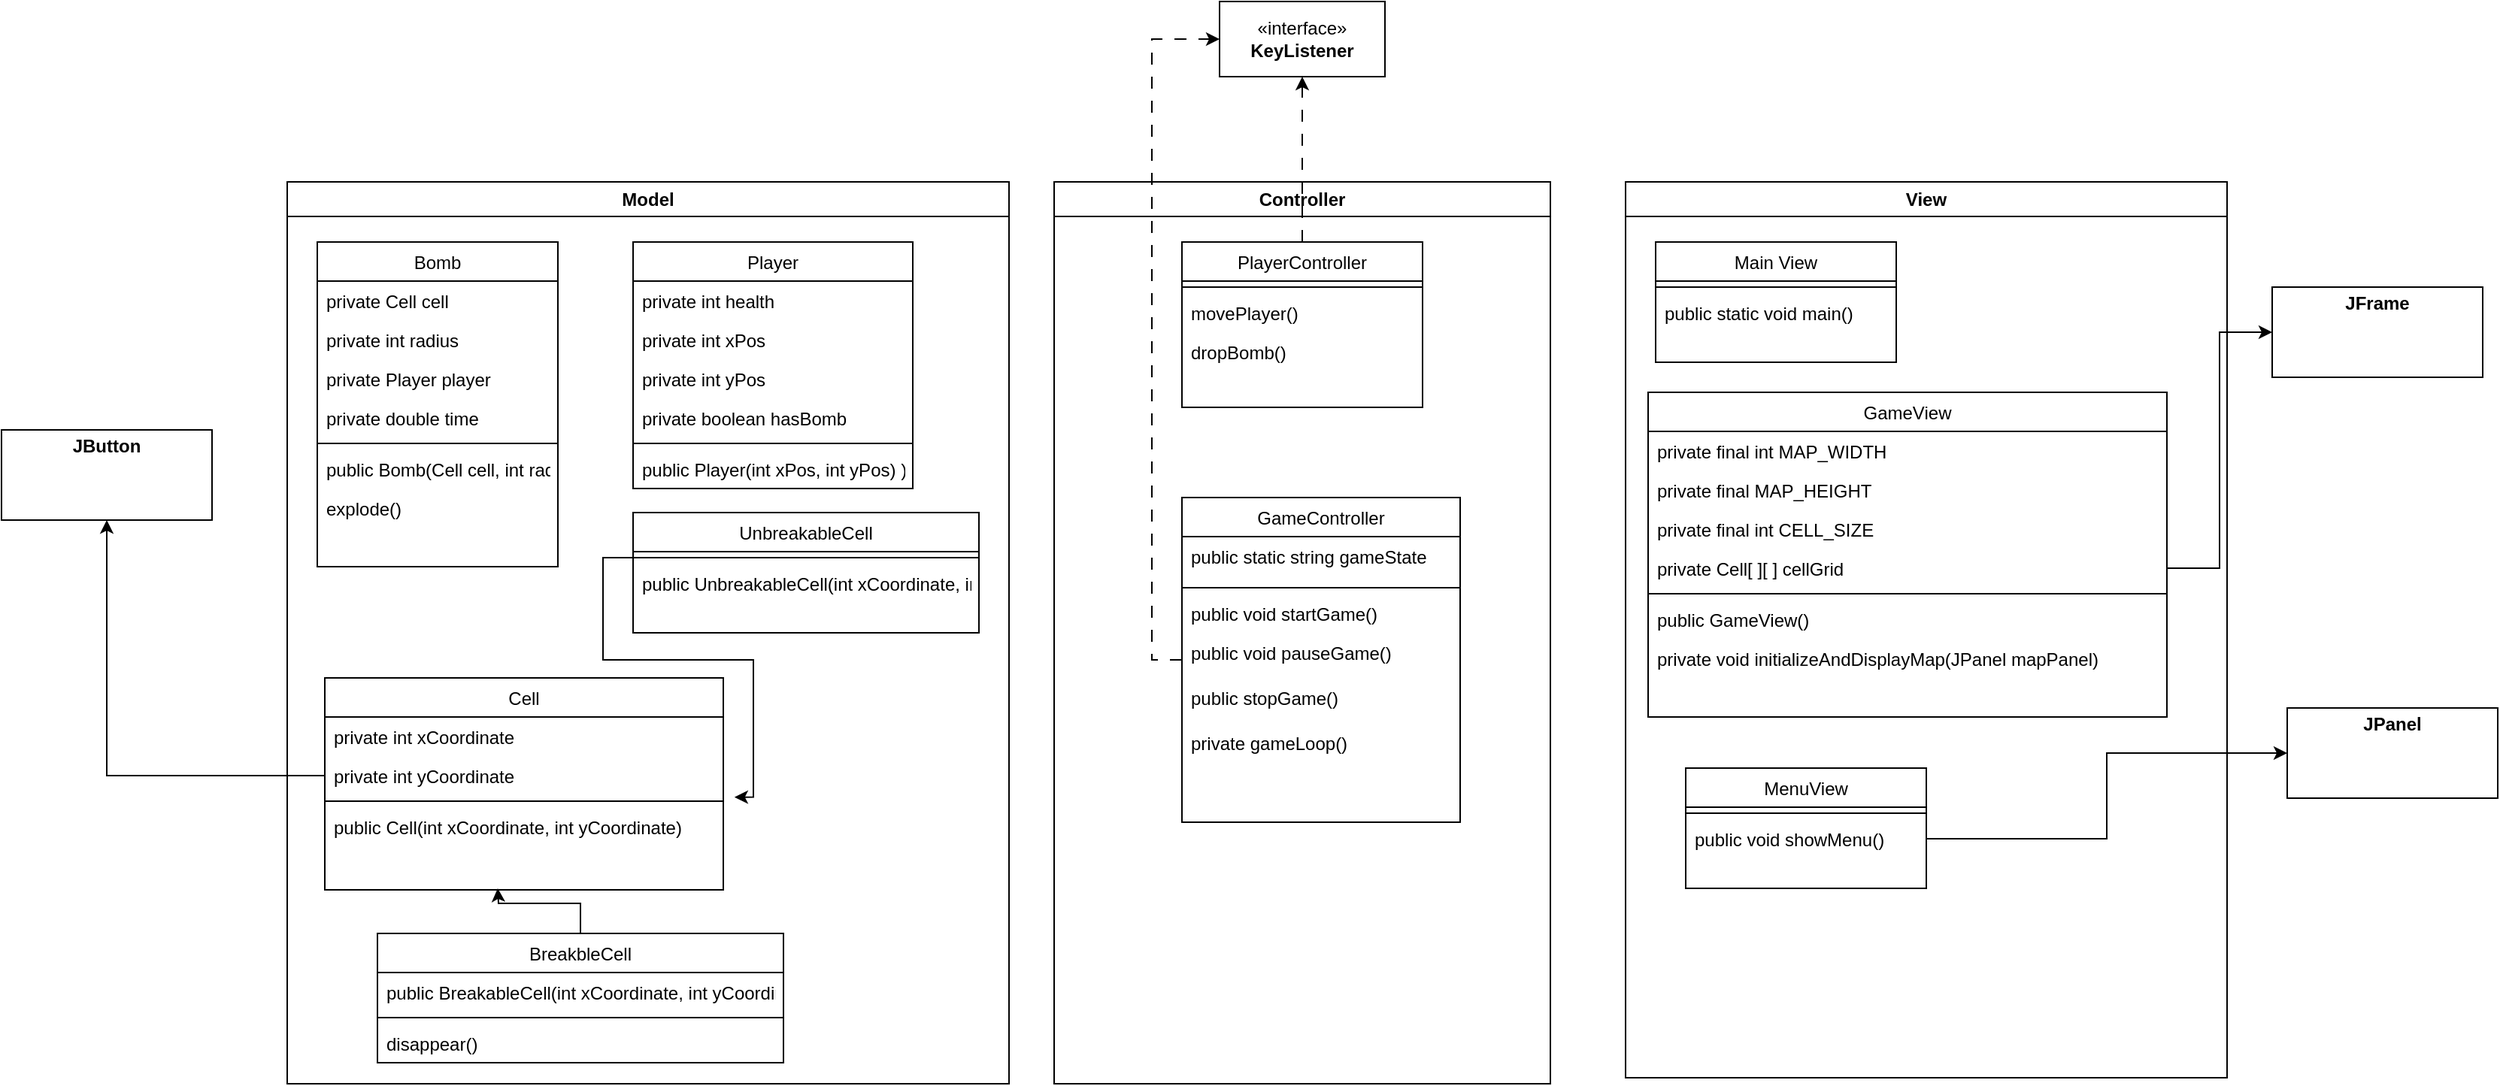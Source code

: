 <mxfile version="24.5.2" type="github">
  <diagram id="C5RBs43oDa-KdzZeNtuy" name="Page-1">
    <mxGraphModel dx="3734" dy="955" grid="1" gridSize="10" guides="1" tooltips="1" connect="1" arrows="1" fold="1" page="1" pageScale="1" pageWidth="827" pageHeight="1169" math="0" shadow="0">
      <root>
        <mxCell id="WIyWlLk6GJQsqaUBKTNV-0" />
        <mxCell id="WIyWlLk6GJQsqaUBKTNV-1" parent="WIyWlLk6GJQsqaUBKTNV-0" />
        <mxCell id="SvHluJgoHoBo37kigCSk-29" value="Model" style="swimlane;whiteSpace=wrap;html=1;" parent="WIyWlLk6GJQsqaUBKTNV-1" vertex="1">
          <mxGeometry x="110" y="360" width="480" height="600" as="geometry" />
        </mxCell>
        <mxCell id="JDhvidMM-WUfy91cAQVG-0" value="Cell" style="swimlane;fontStyle=0;align=center;verticalAlign=top;childLayout=stackLayout;horizontal=1;startSize=26;horizontalStack=0;resizeParent=1;resizeLast=0;collapsible=1;marginBottom=0;rounded=0;shadow=0;strokeWidth=1;" parent="SvHluJgoHoBo37kigCSk-29" vertex="1">
          <mxGeometry x="25" y="330" width="265" height="141" as="geometry">
            <mxRectangle x="350" y="70" width="160" height="26" as="alternateBounds" />
          </mxGeometry>
        </mxCell>
        <mxCell id="JDhvidMM-WUfy91cAQVG-1" value="private int xCoordinate" style="text;align=left;verticalAlign=top;spacingLeft=4;spacingRight=4;overflow=hidden;rotatable=0;points=[[0,0.5],[1,0.5]];portConstraint=eastwest;" parent="JDhvidMM-WUfy91cAQVG-0" vertex="1">
          <mxGeometry y="26" width="265" height="26" as="geometry" />
        </mxCell>
        <mxCell id="JDhvidMM-WUfy91cAQVG-2" value="private int yCoordinate" style="text;align=left;verticalAlign=top;spacingLeft=4;spacingRight=4;overflow=hidden;rotatable=0;points=[[0,0.5],[1,0.5]];portConstraint=eastwest;rounded=0;shadow=0;html=0;" parent="JDhvidMM-WUfy91cAQVG-0" vertex="1">
          <mxGeometry y="52" width="265" height="26" as="geometry" />
        </mxCell>
        <mxCell id="JDhvidMM-WUfy91cAQVG-6" value="" style="line;html=1;strokeWidth=1;align=left;verticalAlign=middle;spacingTop=-1;spacingLeft=3;spacingRight=3;rotatable=0;labelPosition=right;points=[];portConstraint=eastwest;" parent="JDhvidMM-WUfy91cAQVG-0" vertex="1">
          <mxGeometry y="78" width="265" height="8" as="geometry" />
        </mxCell>
        <mxCell id="ht_oOcngCgunCOYZhGNy-42" value="public Cell(int xCoordinate, int yCoordinate)" style="text;align=left;verticalAlign=top;spacingLeft=4;spacingRight=4;overflow=hidden;rotatable=0;points=[[0,0.5],[1,0.5]];portConstraint=eastwest;rounded=0;shadow=0;html=0;" parent="JDhvidMM-WUfy91cAQVG-0" vertex="1">
          <mxGeometry y="86" width="265" height="26" as="geometry" />
        </mxCell>
        <mxCell id="SvHluJgoHoBo37kigCSk-0" value="UnbreakableCell" style="swimlane;fontStyle=0;align=center;verticalAlign=top;childLayout=stackLayout;horizontal=1;startSize=26;horizontalStack=0;resizeParent=1;resizeLast=0;collapsible=1;marginBottom=0;rounded=0;shadow=0;strokeWidth=1;" parent="SvHluJgoHoBo37kigCSk-29" vertex="1">
          <mxGeometry x="230" y="220" width="230" height="80" as="geometry">
            <mxRectangle x="350" y="70" width="160" height="26" as="alternateBounds" />
          </mxGeometry>
        </mxCell>
        <mxCell id="SvHluJgoHoBo37kigCSk-4" value="" style="line;html=1;strokeWidth=1;align=left;verticalAlign=middle;spacingTop=-1;spacingLeft=3;spacingRight=3;rotatable=0;labelPosition=right;points=[];portConstraint=eastwest;" parent="SvHluJgoHoBo37kigCSk-0" vertex="1">
          <mxGeometry y="26" width="230" height="8" as="geometry" />
        </mxCell>
        <mxCell id="ht_oOcngCgunCOYZhGNy-44" value="public UnbreakableCell(int xCoordinate, int yCoordinate)" style="text;align=left;verticalAlign=top;spacingLeft=4;spacingRight=4;overflow=hidden;rotatable=0;points=[[0,0.5],[1,0.5]];portConstraint=eastwest;rounded=0;shadow=0;html=0;" parent="SvHluJgoHoBo37kigCSk-0" vertex="1">
          <mxGeometry y="34" width="230" height="26" as="geometry" />
        </mxCell>
        <mxCell id="ht_oOcngCgunCOYZhGNy-45" style="edgeStyle=orthogonalEdgeStyle;rounded=0;orthogonalLoop=1;jettySize=auto;html=1;" parent="SvHluJgoHoBo37kigCSk-29" source="SvHluJgoHoBo37kigCSk-7" edge="1">
          <mxGeometry relative="1" as="geometry">
            <mxPoint x="140" y="470" as="targetPoint" />
          </mxGeometry>
        </mxCell>
        <mxCell id="SvHluJgoHoBo37kigCSk-7" value="BreakbleCell" style="swimlane;fontStyle=0;align=center;verticalAlign=top;childLayout=stackLayout;horizontal=1;startSize=26;horizontalStack=0;resizeParent=1;resizeLast=0;collapsible=1;marginBottom=0;rounded=0;shadow=0;strokeWidth=1;" parent="SvHluJgoHoBo37kigCSk-29" vertex="1">
          <mxGeometry x="60" y="500" width="270" height="86" as="geometry">
            <mxRectangle x="350" y="70" width="160" height="26" as="alternateBounds" />
          </mxGeometry>
        </mxCell>
        <mxCell id="ht_oOcngCgunCOYZhGNy-46" value="public BreakableCell(int xCoordinate, int yCoordinate)" style="text;align=left;verticalAlign=top;spacingLeft=4;spacingRight=4;overflow=hidden;rotatable=0;points=[[0,0.5],[1,0.5]];portConstraint=eastwest;rounded=0;shadow=0;html=0;" parent="SvHluJgoHoBo37kigCSk-7" vertex="1">
          <mxGeometry y="26" width="270" height="26" as="geometry" />
        </mxCell>
        <mxCell id="SvHluJgoHoBo37kigCSk-8" value="" style="line;html=1;strokeWidth=1;align=left;verticalAlign=middle;spacingTop=-1;spacingLeft=3;spacingRight=3;rotatable=0;labelPosition=right;points=[];portConstraint=eastwest;" parent="SvHluJgoHoBo37kigCSk-7" vertex="1">
          <mxGeometry y="52" width="270" height="8" as="geometry" />
        </mxCell>
        <mxCell id="SvHluJgoHoBo37kigCSk-12" value="disappear()" style="text;align=left;verticalAlign=top;spacingLeft=4;spacingRight=4;overflow=hidden;rotatable=0;points=[[0,0.5],[1,0.5]];portConstraint=eastwest;rounded=0;shadow=0;html=0;" parent="SvHluJgoHoBo37kigCSk-7" vertex="1">
          <mxGeometry y="60" width="270" height="26" as="geometry" />
        </mxCell>
        <mxCell id="zkfFHV4jXpPFQw0GAbJ--17" value="Bomb" style="swimlane;fontStyle=0;align=center;verticalAlign=top;childLayout=stackLayout;horizontal=1;startSize=26;horizontalStack=0;resizeParent=1;resizeLast=0;collapsible=1;marginBottom=0;rounded=0;shadow=0;strokeWidth=1;" parent="SvHluJgoHoBo37kigCSk-29" vertex="1">
          <mxGeometry x="20" y="40" width="160" height="216" as="geometry">
            <mxRectangle x="550" y="140" width="160" height="26" as="alternateBounds" />
          </mxGeometry>
        </mxCell>
        <mxCell id="zkfFHV4jXpPFQw0GAbJ--18" value="private Cell cell" style="text;align=left;verticalAlign=top;spacingLeft=4;spacingRight=4;overflow=hidden;rotatable=0;points=[[0,0.5],[1,0.5]];portConstraint=eastwest;" parent="zkfFHV4jXpPFQw0GAbJ--17" vertex="1">
          <mxGeometry y="26" width="160" height="26" as="geometry" />
        </mxCell>
        <mxCell id="SvHluJgoHoBo37kigCSk-11" value="private int radius" style="text;align=left;verticalAlign=top;spacingLeft=4;spacingRight=4;overflow=hidden;rotatable=0;points=[[0,0.5],[1,0.5]];portConstraint=eastwest;rounded=0;shadow=0;html=0;" parent="zkfFHV4jXpPFQw0GAbJ--17" vertex="1">
          <mxGeometry y="52" width="160" height="26" as="geometry" />
        </mxCell>
        <mxCell id="ht_oOcngCgunCOYZhGNy-38" value="private Player player" style="text;align=left;verticalAlign=top;spacingLeft=4;spacingRight=4;overflow=hidden;rotatable=0;points=[[0,0.5],[1,0.5]];portConstraint=eastwest;rounded=0;shadow=0;html=0;" parent="zkfFHV4jXpPFQw0GAbJ--17" vertex="1">
          <mxGeometry y="78" width="160" height="26" as="geometry" />
        </mxCell>
        <mxCell id="zkfFHV4jXpPFQw0GAbJ--20" value="private double time" style="text;align=left;verticalAlign=top;spacingLeft=4;spacingRight=4;overflow=hidden;rotatable=0;points=[[0,0.5],[1,0.5]];portConstraint=eastwest;rounded=0;shadow=0;html=0;" parent="zkfFHV4jXpPFQw0GAbJ--17" vertex="1">
          <mxGeometry y="104" width="160" height="26" as="geometry" />
        </mxCell>
        <mxCell id="zkfFHV4jXpPFQw0GAbJ--23" value="" style="line;html=1;strokeWidth=1;align=left;verticalAlign=middle;spacingTop=-1;spacingLeft=3;spacingRight=3;rotatable=0;labelPosition=right;points=[];portConstraint=eastwest;" parent="zkfFHV4jXpPFQw0GAbJ--17" vertex="1">
          <mxGeometry y="130" width="160" height="8" as="geometry" />
        </mxCell>
        <mxCell id="ht_oOcngCgunCOYZhGNy-48" value="public Bomb(Cell cell, int radius, Player player, duble time )" style="text;align=left;verticalAlign=top;spacingLeft=4;spacingRight=4;overflow=hidden;rotatable=0;points=[[0,0.5],[1,0.5]];portConstraint=eastwest;" parent="zkfFHV4jXpPFQw0GAbJ--17" vertex="1">
          <mxGeometry y="138" width="160" height="26" as="geometry" />
        </mxCell>
        <mxCell id="SvHluJgoHoBo37kigCSk-13" value="explode()" style="text;align=left;verticalAlign=top;spacingLeft=4;spacingRight=4;overflow=hidden;rotatable=0;points=[[0,0.5],[1,0.5]];portConstraint=eastwest;rounded=0;shadow=0;html=0;" parent="zkfFHV4jXpPFQw0GAbJ--17" vertex="1">
          <mxGeometry y="164" width="160" height="26" as="geometry" />
        </mxCell>
        <mxCell id="SvHluJgoHoBo37kigCSk-46" style="edgeStyle=orthogonalEdgeStyle;rounded=0;orthogonalLoop=1;jettySize=auto;html=1;entryX=1.028;entryY=1.051;entryDx=0;entryDy=0;entryPerimeter=0;" parent="SvHluJgoHoBo37kigCSk-29" source="SvHluJgoHoBo37kigCSk-4" target="JDhvidMM-WUfy91cAQVG-2" edge="1">
          <mxGeometry relative="1" as="geometry" />
        </mxCell>
        <mxCell id="ht_oOcngCgunCOYZhGNy-28" value="Player" style="swimlane;fontStyle=0;align=center;verticalAlign=top;childLayout=stackLayout;horizontal=1;startSize=26;horizontalStack=0;resizeParent=1;resizeLast=0;collapsible=1;marginBottom=0;rounded=0;shadow=0;strokeWidth=1;" parent="SvHluJgoHoBo37kigCSk-29" vertex="1">
          <mxGeometry x="230" y="40" width="186" height="164" as="geometry">
            <mxRectangle x="350" y="70" width="160" height="26" as="alternateBounds" />
          </mxGeometry>
        </mxCell>
        <mxCell id="ht_oOcngCgunCOYZhGNy-32" value="private int health" style="text;align=left;verticalAlign=top;spacingLeft=4;spacingRight=4;overflow=hidden;rotatable=0;points=[[0,0.5],[1,0.5]];portConstraint=eastwest;" parent="ht_oOcngCgunCOYZhGNy-28" vertex="1">
          <mxGeometry y="26" width="186" height="26" as="geometry" />
        </mxCell>
        <mxCell id="ht_oOcngCgunCOYZhGNy-33" value="private int xPos" style="text;align=left;verticalAlign=top;spacingLeft=4;spacingRight=4;overflow=hidden;rotatable=0;points=[[0,0.5],[1,0.5]];portConstraint=eastwest;" parent="ht_oOcngCgunCOYZhGNy-28" vertex="1">
          <mxGeometry y="52" width="186" height="26" as="geometry" />
        </mxCell>
        <mxCell id="ht_oOcngCgunCOYZhGNy-34" value="private int yPos" style="text;align=left;verticalAlign=top;spacingLeft=4;spacingRight=4;overflow=hidden;rotatable=0;points=[[0,0.5],[1,0.5]];portConstraint=eastwest;" parent="ht_oOcngCgunCOYZhGNy-28" vertex="1">
          <mxGeometry y="78" width="186" height="26" as="geometry" />
        </mxCell>
        <mxCell id="ht_oOcngCgunCOYZhGNy-39" value="private boolean hasBomb" style="text;align=left;verticalAlign=top;spacingLeft=4;spacingRight=4;overflow=hidden;rotatable=0;points=[[0,0.5],[1,0.5]];portConstraint=eastwest;" parent="ht_oOcngCgunCOYZhGNy-28" vertex="1">
          <mxGeometry y="104" width="186" height="26" as="geometry" />
        </mxCell>
        <mxCell id="ht_oOcngCgunCOYZhGNy-29" value="" style="line;html=1;strokeWidth=1;align=left;verticalAlign=middle;spacingTop=-1;spacingLeft=3;spacingRight=3;rotatable=0;labelPosition=right;points=[];portConstraint=eastwest;" parent="ht_oOcngCgunCOYZhGNy-28" vertex="1">
          <mxGeometry y="130" width="186" height="8" as="geometry" />
        </mxCell>
        <mxCell id="ht_oOcngCgunCOYZhGNy-47" value="public Player(int xPos, int yPos) )" style="text;align=left;verticalAlign=top;spacingLeft=4;spacingRight=4;overflow=hidden;rotatable=0;points=[[0,0.5],[1,0.5]];portConstraint=eastwest;" parent="ht_oOcngCgunCOYZhGNy-28" vertex="1">
          <mxGeometry y="138" width="186" height="26" as="geometry" />
        </mxCell>
        <mxCell id="SvHluJgoHoBo37kigCSk-30" value="View" style="swimlane;whiteSpace=wrap;html=1;" parent="WIyWlLk6GJQsqaUBKTNV-1" vertex="1">
          <mxGeometry x="1000" y="360" width="400" height="596" as="geometry" />
        </mxCell>
        <mxCell id="SvHluJgoHoBo37kigCSk-16" value="Main View" style="swimlane;fontStyle=0;align=center;verticalAlign=top;childLayout=stackLayout;horizontal=1;startSize=26;horizontalStack=0;resizeParent=1;resizeLast=0;collapsible=1;marginBottom=0;rounded=0;shadow=0;strokeWidth=1;" parent="SvHluJgoHoBo37kigCSk-30" vertex="1">
          <mxGeometry x="20" y="40" width="160" height="80" as="geometry">
            <mxRectangle x="550" y="140" width="160" height="26" as="alternateBounds" />
          </mxGeometry>
        </mxCell>
        <mxCell id="SvHluJgoHoBo37kigCSk-20" value="" style="line;html=1;strokeWidth=1;align=left;verticalAlign=middle;spacingTop=-1;spacingLeft=3;spacingRight=3;rotatable=0;labelPosition=right;points=[];portConstraint=eastwest;" parent="SvHluJgoHoBo37kigCSk-16" vertex="1">
          <mxGeometry y="26" width="160" height="8" as="geometry" />
        </mxCell>
        <mxCell id="SvHluJgoHoBo37kigCSk-23" value="public static void main()" style="text;align=left;verticalAlign=top;spacingLeft=4;spacingRight=4;overflow=hidden;rotatable=0;points=[[0,0.5],[1,0.5]];portConstraint=eastwest;rounded=0;shadow=0;html=0;" parent="SvHluJgoHoBo37kigCSk-16" vertex="1">
          <mxGeometry y="34" width="160" height="26" as="geometry" />
        </mxCell>
        <mxCell id="ht_oOcngCgunCOYZhGNy-1" value="GameView" style="swimlane;fontStyle=0;align=center;verticalAlign=top;childLayout=stackLayout;horizontal=1;startSize=26;horizontalStack=0;resizeParent=1;resizeLast=0;collapsible=1;marginBottom=0;rounded=0;shadow=0;strokeWidth=1;" parent="SvHluJgoHoBo37kigCSk-30" vertex="1">
          <mxGeometry x="15" y="140" width="345" height="216" as="geometry">
            <mxRectangle x="550" y="140" width="160" height="26" as="alternateBounds" />
          </mxGeometry>
        </mxCell>
        <mxCell id="ht_oOcngCgunCOYZhGNy-5" value="private final int MAP_WIDTH" style="text;align=left;verticalAlign=top;spacingLeft=4;spacingRight=4;overflow=hidden;rotatable=0;points=[[0,0.5],[1,0.5]];portConstraint=eastwest;rounded=0;shadow=0;html=0;" parent="ht_oOcngCgunCOYZhGNy-1" vertex="1">
          <mxGeometry y="26" width="345" height="26" as="geometry" />
        </mxCell>
        <mxCell id="ht_oOcngCgunCOYZhGNy-8" value="private final MAP_HEIGHT" style="text;align=left;verticalAlign=top;spacingLeft=4;spacingRight=4;overflow=hidden;rotatable=0;points=[[0,0.5],[1,0.5]];portConstraint=eastwest;rounded=0;shadow=0;html=0;" parent="ht_oOcngCgunCOYZhGNy-1" vertex="1">
          <mxGeometry y="52" width="345" height="26" as="geometry" />
        </mxCell>
        <mxCell id="ht_oOcngCgunCOYZhGNy-7" value="private final int CELL_SIZE" style="text;align=left;verticalAlign=top;spacingLeft=4;spacingRight=4;overflow=hidden;rotatable=0;points=[[0,0.5],[1,0.5]];portConstraint=eastwest;rounded=0;shadow=0;html=0;" parent="ht_oOcngCgunCOYZhGNy-1" vertex="1">
          <mxGeometry y="78" width="345" height="26" as="geometry" />
        </mxCell>
        <mxCell id="ht_oOcngCgunCOYZhGNy-6" value="private Cell[ ][ ] cellGrid" style="text;align=left;verticalAlign=top;spacingLeft=4;spacingRight=4;overflow=hidden;rotatable=0;points=[[0,0.5],[1,0.5]];portConstraint=eastwest;rounded=0;shadow=0;html=0;" parent="ht_oOcngCgunCOYZhGNy-1" vertex="1">
          <mxGeometry y="104" width="345" height="26" as="geometry" />
        </mxCell>
        <mxCell id="ht_oOcngCgunCOYZhGNy-2" value="" style="line;html=1;strokeWidth=1;align=left;verticalAlign=middle;spacingTop=-1;spacingLeft=3;spacingRight=3;rotatable=0;labelPosition=right;points=[];portConstraint=eastwest;" parent="ht_oOcngCgunCOYZhGNy-1" vertex="1">
          <mxGeometry y="130" width="345" height="8" as="geometry" />
        </mxCell>
        <mxCell id="ht_oOcngCgunCOYZhGNy-3" value="public GameView()" style="text;align=left;verticalAlign=top;spacingLeft=4;spacingRight=4;overflow=hidden;rotatable=0;points=[[0,0.5],[1,0.5]];portConstraint=eastwest;rounded=0;shadow=0;html=0;" parent="ht_oOcngCgunCOYZhGNy-1" vertex="1">
          <mxGeometry y="138" width="345" height="26" as="geometry" />
        </mxCell>
        <mxCell id="ht_oOcngCgunCOYZhGNy-4" value="private void initializeAndDisplayMap(JPanel mapPanel)" style="text;align=left;verticalAlign=top;spacingLeft=4;spacingRight=4;overflow=hidden;rotatable=0;points=[[0,0.5],[1,0.5]];portConstraint=eastwest;rounded=0;shadow=0;html=0;" parent="ht_oOcngCgunCOYZhGNy-1" vertex="1">
          <mxGeometry y="164" width="345" height="26" as="geometry" />
        </mxCell>
        <mxCell id="ht_oOcngCgunCOYZhGNy-19" value="MenuView" style="swimlane;fontStyle=0;align=center;verticalAlign=top;childLayout=stackLayout;horizontal=1;startSize=26;horizontalStack=0;resizeParent=1;resizeLast=0;collapsible=1;marginBottom=0;rounded=0;shadow=0;strokeWidth=1;" parent="SvHluJgoHoBo37kigCSk-30" vertex="1">
          <mxGeometry x="40" y="390" width="160" height="80" as="geometry">
            <mxRectangle x="550" y="140" width="160" height="26" as="alternateBounds" />
          </mxGeometry>
        </mxCell>
        <mxCell id="ht_oOcngCgunCOYZhGNy-20" value="" style="line;html=1;strokeWidth=1;align=left;verticalAlign=middle;spacingTop=-1;spacingLeft=3;spacingRight=3;rotatable=0;labelPosition=right;points=[];portConstraint=eastwest;" parent="ht_oOcngCgunCOYZhGNy-19" vertex="1">
          <mxGeometry y="26" width="160" height="8" as="geometry" />
        </mxCell>
        <mxCell id="ht_oOcngCgunCOYZhGNy-21" value="public void showMenu()" style="text;align=left;verticalAlign=top;spacingLeft=4;spacingRight=4;overflow=hidden;rotatable=0;points=[[0,0.5],[1,0.5]];portConstraint=eastwest;rounded=0;shadow=0;html=0;" parent="ht_oOcngCgunCOYZhGNy-19" vertex="1">
          <mxGeometry y="34" width="160" height="26" as="geometry" />
        </mxCell>
        <mxCell id="SvHluJgoHoBo37kigCSk-31" value="Controller" style="swimlane;whiteSpace=wrap;html=1;" parent="WIyWlLk6GJQsqaUBKTNV-1" vertex="1">
          <mxGeometry x="620" y="360" width="330" height="600" as="geometry" />
        </mxCell>
        <mxCell id="SvHluJgoHoBo37kigCSk-33" value="PlayerController " style="swimlane;fontStyle=0;align=center;verticalAlign=top;childLayout=stackLayout;horizontal=1;startSize=26;horizontalStack=0;resizeParent=1;resizeLast=0;collapsible=1;marginBottom=0;rounded=0;shadow=0;strokeWidth=1;" parent="SvHluJgoHoBo37kigCSk-31" vertex="1">
          <mxGeometry x="85" y="40" width="160" height="110" as="geometry">
            <mxRectangle x="550" y="140" width="160" height="26" as="alternateBounds" />
          </mxGeometry>
        </mxCell>
        <mxCell id="SvHluJgoHoBo37kigCSk-37" value="" style="line;html=1;strokeWidth=1;align=left;verticalAlign=middle;spacingTop=-1;spacingLeft=3;spacingRight=3;rotatable=0;labelPosition=right;points=[];portConstraint=eastwest;" parent="SvHluJgoHoBo37kigCSk-33" vertex="1">
          <mxGeometry y="26" width="160" height="8" as="geometry" />
        </mxCell>
        <mxCell id="SvHluJgoHoBo37kigCSk-53" value="movePlayer()" style="text;align=left;verticalAlign=top;spacingLeft=4;spacingRight=4;overflow=hidden;rotatable=0;points=[[0,0.5],[1,0.5]];portConstraint=eastwest;rounded=0;shadow=0;html=0;" parent="SvHluJgoHoBo37kigCSk-33" vertex="1">
          <mxGeometry y="34" width="160" height="26" as="geometry" />
        </mxCell>
        <mxCell id="SvHluJgoHoBo37kigCSk-54" value="dropBomb()" style="text;align=left;verticalAlign=top;spacingLeft=4;spacingRight=4;overflow=hidden;rotatable=0;points=[[0,0.5],[1,0.5]];portConstraint=eastwest;rounded=0;shadow=0;html=0;" parent="SvHluJgoHoBo37kigCSk-33" vertex="1">
          <mxGeometry y="60" width="160" height="26" as="geometry" />
        </mxCell>
        <mxCell id="SvHluJgoHoBo37kigCSk-55" value="GameController" style="swimlane;fontStyle=0;align=center;verticalAlign=top;childLayout=stackLayout;horizontal=1;startSize=26;horizontalStack=0;resizeParent=1;resizeLast=0;collapsible=1;marginBottom=0;rounded=0;shadow=0;strokeWidth=1;" parent="SvHluJgoHoBo37kigCSk-31" vertex="1">
          <mxGeometry x="85" y="210" width="185" height="216" as="geometry">
            <mxRectangle x="550" y="140" width="160" height="26" as="alternateBounds" />
          </mxGeometry>
        </mxCell>
        <mxCell id="l7RGzXmuF77zUyomguBQ-0" value="public static string gameState" style="text;align=left;verticalAlign=top;spacingLeft=4;spacingRight=4;overflow=hidden;rotatable=0;points=[[0,0.5],[1,0.5]];portConstraint=eastwest;rounded=0;shadow=0;html=0;" vertex="1" parent="SvHluJgoHoBo37kigCSk-55">
          <mxGeometry y="26" width="185" height="30" as="geometry" />
        </mxCell>
        <mxCell id="SvHluJgoHoBo37kigCSk-56" value="" style="line;html=1;strokeWidth=1;align=left;verticalAlign=middle;spacingTop=-1;spacingLeft=3;spacingRight=3;rotatable=0;labelPosition=right;points=[];portConstraint=eastwest;" parent="SvHluJgoHoBo37kigCSk-55" vertex="1">
          <mxGeometry y="56" width="185" height="8" as="geometry" />
        </mxCell>
        <mxCell id="SvHluJgoHoBo37kigCSk-58" value="public void startGame()" style="text;align=left;verticalAlign=top;spacingLeft=4;spacingRight=4;overflow=hidden;rotatable=0;points=[[0,0.5],[1,0.5]];portConstraint=eastwest;rounded=0;shadow=0;html=0;" parent="SvHluJgoHoBo37kigCSk-55" vertex="1">
          <mxGeometry y="64" width="185" height="26" as="geometry" />
        </mxCell>
        <mxCell id="ht_oOcngCgunCOYZhGNy-22" value="public void pauseGame()" style="text;align=left;verticalAlign=top;spacingLeft=4;spacingRight=4;overflow=hidden;rotatable=0;points=[[0,0.5],[1,0.5]];portConstraint=eastwest;rounded=0;shadow=0;html=0;" parent="SvHluJgoHoBo37kigCSk-55" vertex="1">
          <mxGeometry y="90" width="185" height="30" as="geometry" />
        </mxCell>
        <mxCell id="ht_oOcngCgunCOYZhGNy-23" value="public stopGame()" style="text;align=left;verticalAlign=top;spacingLeft=4;spacingRight=4;overflow=hidden;rotatable=0;points=[[0,0.5],[1,0.5]];portConstraint=eastwest;rounded=0;shadow=0;html=0;" parent="SvHluJgoHoBo37kigCSk-55" vertex="1">
          <mxGeometry y="120" width="185" height="30" as="geometry" />
        </mxCell>
        <mxCell id="ht_oOcngCgunCOYZhGNy-35" value="private gameLoop()" style="text;align=left;verticalAlign=top;spacingLeft=4;spacingRight=4;overflow=hidden;rotatable=0;points=[[0,0.5],[1,0.5]];portConstraint=eastwest;rounded=0;shadow=0;html=0;" parent="SvHluJgoHoBo37kigCSk-55" vertex="1">
          <mxGeometry y="150" width="185" height="30" as="geometry" />
        </mxCell>
        <mxCell id="SvHluJgoHoBo37kigCSk-40" value="&lt;p style=&quot;margin:0px;margin-top:4px;text-align:center;&quot;&gt;&lt;b&gt;JButton&lt;/b&gt;&lt;/p&gt;" style="verticalAlign=top;align=left;overflow=fill;html=1;whiteSpace=wrap;" parent="WIyWlLk6GJQsqaUBKTNV-1" vertex="1">
          <mxGeometry x="-80" y="525" width="140" height="60" as="geometry" />
        </mxCell>
        <mxCell id="SvHluJgoHoBo37kigCSk-42" style="edgeStyle=orthogonalEdgeStyle;rounded=0;orthogonalLoop=1;jettySize=auto;html=1;" parent="WIyWlLk6GJQsqaUBKTNV-1" source="JDhvidMM-WUfy91cAQVG-2" target="SvHluJgoHoBo37kigCSk-40" edge="1">
          <mxGeometry relative="1" as="geometry" />
        </mxCell>
        <mxCell id="SvHluJgoHoBo37kigCSk-48" value="«interface»&lt;br&gt;&lt;b&gt;KeyListener&lt;/b&gt;" style="html=1;whiteSpace=wrap;" parent="WIyWlLk6GJQsqaUBKTNV-1" vertex="1">
          <mxGeometry x="730" y="240" width="110" height="50" as="geometry" />
        </mxCell>
        <mxCell id="SvHluJgoHoBo37kigCSk-51" value="&lt;p style=&quot;margin:0px;margin-top:4px;text-align:center;&quot;&gt;&lt;b&gt;JFrame&lt;/b&gt;&lt;/p&gt;" style="verticalAlign=top;align=left;overflow=fill;html=1;whiteSpace=wrap;" parent="WIyWlLk6GJQsqaUBKTNV-1" vertex="1">
          <mxGeometry x="1430" y="430" width="140" height="60" as="geometry" />
        </mxCell>
        <mxCell id="ht_oOcngCgunCOYZhGNy-10" style="edgeStyle=orthogonalEdgeStyle;rounded=0;orthogonalLoop=1;jettySize=auto;html=1;entryX=0;entryY=0.5;entryDx=0;entryDy=0;" parent="WIyWlLk6GJQsqaUBKTNV-1" source="ht_oOcngCgunCOYZhGNy-6" target="SvHluJgoHoBo37kigCSk-51" edge="1">
          <mxGeometry relative="1" as="geometry" />
        </mxCell>
        <mxCell id="SvHluJgoHoBo37kigCSk-50" style="edgeStyle=orthogonalEdgeStyle;rounded=0;orthogonalLoop=1;jettySize=auto;html=1;dashed=1;dashPattern=8 8;" parent="WIyWlLk6GJQsqaUBKTNV-1" source="SvHluJgoHoBo37kigCSk-33" target="SvHluJgoHoBo37kigCSk-48" edge="1">
          <mxGeometry relative="1" as="geometry">
            <mxPoint x="720" y="300" as="targetPoint" />
          </mxGeometry>
        </mxCell>
        <mxCell id="ht_oOcngCgunCOYZhGNy-37" style="edgeStyle=orthogonalEdgeStyle;rounded=0;orthogonalLoop=1;jettySize=auto;html=1;entryX=0;entryY=0.5;entryDx=0;entryDy=0;dashed=1;dashPattern=8 8;" parent="WIyWlLk6GJQsqaUBKTNV-1" source="SvHluJgoHoBo37kigCSk-55" target="SvHluJgoHoBo37kigCSk-48" edge="1">
          <mxGeometry relative="1" as="geometry">
            <Array as="points">
              <mxPoint x="685" y="678" />
              <mxPoint x="685" y="265" />
            </Array>
          </mxGeometry>
        </mxCell>
        <mxCell id="ht_oOcngCgunCOYZhGNy-40" value="&lt;p style=&quot;margin:0px;margin-top:4px;text-align:center;&quot;&gt;&lt;b&gt;JPanel&lt;/b&gt;&lt;/p&gt;" style="verticalAlign=top;align=left;overflow=fill;html=1;whiteSpace=wrap;" parent="WIyWlLk6GJQsqaUBKTNV-1" vertex="1">
          <mxGeometry x="1440" y="710" width="140" height="60" as="geometry" />
        </mxCell>
        <mxCell id="ht_oOcngCgunCOYZhGNy-41" style="edgeStyle=orthogonalEdgeStyle;rounded=0;orthogonalLoop=1;jettySize=auto;html=1;entryX=0;entryY=0.5;entryDx=0;entryDy=0;" parent="WIyWlLk6GJQsqaUBKTNV-1" source="ht_oOcngCgunCOYZhGNy-21" target="ht_oOcngCgunCOYZhGNy-40" edge="1">
          <mxGeometry relative="1" as="geometry" />
        </mxCell>
      </root>
    </mxGraphModel>
  </diagram>
</mxfile>
